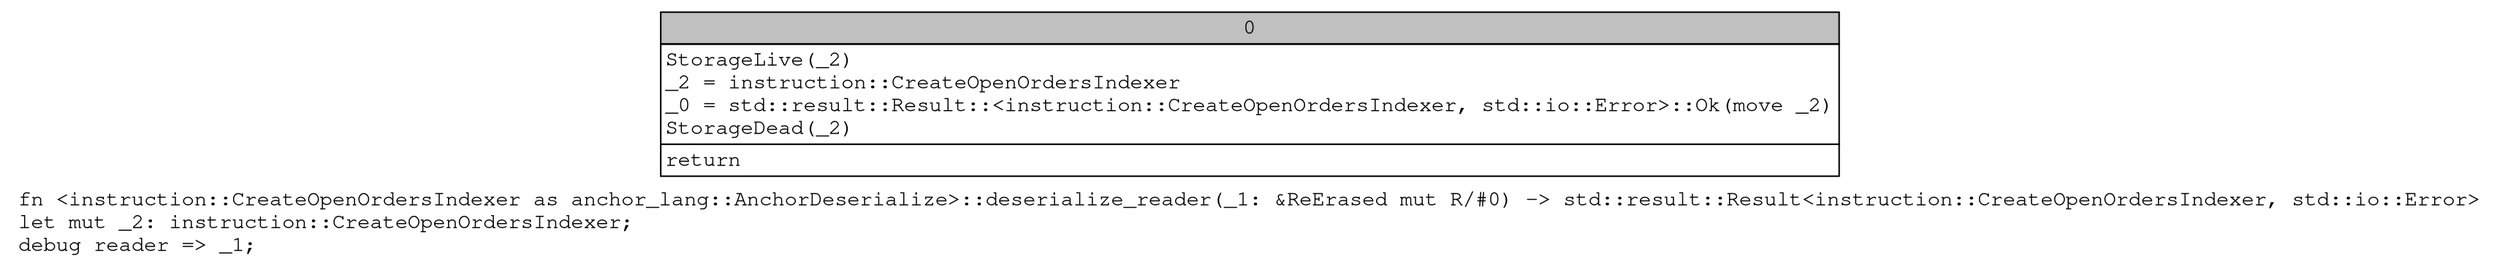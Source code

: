 digraph Mir_0_1327 {
    graph [fontname="Courier, monospace"];
    node [fontname="Courier, monospace"];
    edge [fontname="Courier, monospace"];
    label=<fn &lt;instruction::CreateOpenOrdersIndexer as anchor_lang::AnchorDeserialize&gt;::deserialize_reader(_1: &amp;ReErased mut R/#0) -&gt; std::result::Result&lt;instruction::CreateOpenOrdersIndexer, std::io::Error&gt;<br align="left"/>let mut _2: instruction::CreateOpenOrdersIndexer;<br align="left"/>debug reader =&gt; _1;<br align="left"/>>;
    bb0__0_1327 [shape="none", label=<<table border="0" cellborder="1" cellspacing="0"><tr><td bgcolor="gray" align="center" colspan="1">0</td></tr><tr><td align="left" balign="left">StorageLive(_2)<br/>_2 = instruction::CreateOpenOrdersIndexer<br/>_0 = std::result::Result::&lt;instruction::CreateOpenOrdersIndexer, std::io::Error&gt;::Ok(move _2)<br/>StorageDead(_2)<br/></td></tr><tr><td align="left">return</td></tr></table>>];
}
